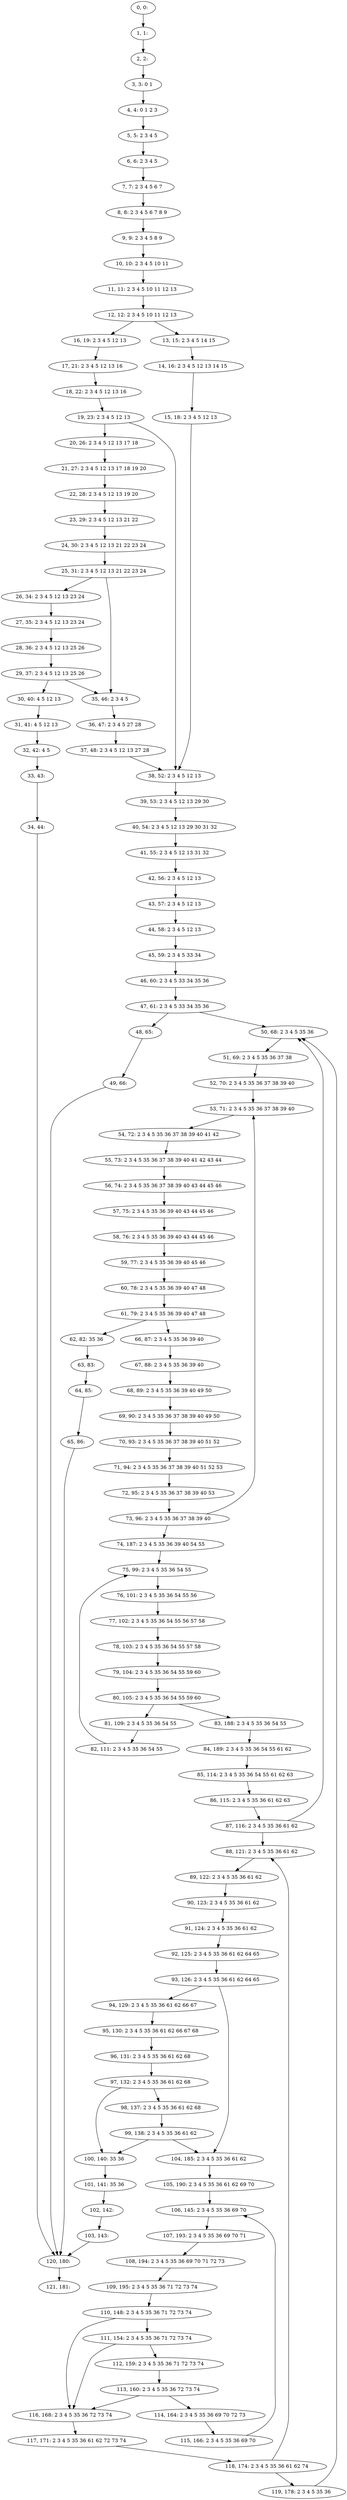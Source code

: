 digraph G {
0[label="0, 0: "];
1[label="1, 1: "];
2[label="2, 2: "];
3[label="3, 3: 0 1 "];
4[label="4, 4: 0 1 2 3 "];
5[label="5, 5: 2 3 4 5 "];
6[label="6, 6: 2 3 4 5 "];
7[label="7, 7: 2 3 4 5 6 7 "];
8[label="8, 8: 2 3 4 5 6 7 8 9 "];
9[label="9, 9: 2 3 4 5 8 9 "];
10[label="10, 10: 2 3 4 5 10 11 "];
11[label="11, 11: 2 3 4 5 10 11 12 13 "];
12[label="12, 12: 2 3 4 5 10 11 12 13 "];
13[label="13, 15: 2 3 4 5 14 15 "];
14[label="14, 16: 2 3 4 5 12 13 14 15 "];
15[label="15, 18: 2 3 4 5 12 13 "];
16[label="16, 19: 2 3 4 5 12 13 "];
17[label="17, 21: 2 3 4 5 12 13 16 "];
18[label="18, 22: 2 3 4 5 12 13 16 "];
19[label="19, 23: 2 3 4 5 12 13 "];
20[label="20, 26: 2 3 4 5 12 13 17 18 "];
21[label="21, 27: 2 3 4 5 12 13 17 18 19 20 "];
22[label="22, 28: 2 3 4 5 12 13 19 20 "];
23[label="23, 29: 2 3 4 5 12 13 21 22 "];
24[label="24, 30: 2 3 4 5 12 13 21 22 23 24 "];
25[label="25, 31: 2 3 4 5 12 13 21 22 23 24 "];
26[label="26, 34: 2 3 4 5 12 13 23 24 "];
27[label="27, 35: 2 3 4 5 12 13 23 24 "];
28[label="28, 36: 2 3 4 5 12 13 25 26 "];
29[label="29, 37: 2 3 4 5 12 13 25 26 "];
30[label="30, 40: 4 5 12 13 "];
31[label="31, 41: 4 5 12 13 "];
32[label="32, 42: 4 5 "];
33[label="33, 43: "];
34[label="34, 44: "];
35[label="35, 46: 2 3 4 5 "];
36[label="36, 47: 2 3 4 5 27 28 "];
37[label="37, 48: 2 3 4 5 12 13 27 28 "];
38[label="38, 52: 2 3 4 5 12 13 "];
39[label="39, 53: 2 3 4 5 12 13 29 30 "];
40[label="40, 54: 2 3 4 5 12 13 29 30 31 32 "];
41[label="41, 55: 2 3 4 5 12 13 31 32 "];
42[label="42, 56: 2 3 4 5 12 13 "];
43[label="43, 57: 2 3 4 5 12 13 "];
44[label="44, 58: 2 3 4 5 12 13 "];
45[label="45, 59: 2 3 4 5 33 34 "];
46[label="46, 60: 2 3 4 5 33 34 35 36 "];
47[label="47, 61: 2 3 4 5 33 34 35 36 "];
48[label="48, 65: "];
49[label="49, 66: "];
50[label="50, 68: 2 3 4 5 35 36 "];
51[label="51, 69: 2 3 4 5 35 36 37 38 "];
52[label="52, 70: 2 3 4 5 35 36 37 38 39 40 "];
53[label="53, 71: 2 3 4 5 35 36 37 38 39 40 "];
54[label="54, 72: 2 3 4 5 35 36 37 38 39 40 41 42 "];
55[label="55, 73: 2 3 4 5 35 36 37 38 39 40 41 42 43 44 "];
56[label="56, 74: 2 3 4 5 35 36 37 38 39 40 43 44 45 46 "];
57[label="57, 75: 2 3 4 5 35 36 39 40 43 44 45 46 "];
58[label="58, 76: 2 3 4 5 35 36 39 40 43 44 45 46 "];
59[label="59, 77: 2 3 4 5 35 36 39 40 45 46 "];
60[label="60, 78: 2 3 4 5 35 36 39 40 47 48 "];
61[label="61, 79: 2 3 4 5 35 36 39 40 47 48 "];
62[label="62, 82: 35 36 "];
63[label="63, 83: "];
64[label="64, 85: "];
65[label="65, 86: "];
66[label="66, 87: 2 3 4 5 35 36 39 40 "];
67[label="67, 88: 2 3 4 5 35 36 39 40 "];
68[label="68, 89: 2 3 4 5 35 36 39 40 49 50 "];
69[label="69, 90: 2 3 4 5 35 36 37 38 39 40 49 50 "];
70[label="70, 93: 2 3 4 5 35 36 37 38 39 40 51 52 "];
71[label="71, 94: 2 3 4 5 35 36 37 38 39 40 51 52 53 "];
72[label="72, 95: 2 3 4 5 35 36 37 38 39 40 53 "];
73[label="73, 96: 2 3 4 5 35 36 37 38 39 40 "];
74[label="74, 187: 2 3 4 5 35 36 39 40 54 55 "];
75[label="75, 99: 2 3 4 5 35 36 54 55 "];
76[label="76, 101: 2 3 4 5 35 36 54 55 56 "];
77[label="77, 102: 2 3 4 5 35 36 54 55 56 57 58 "];
78[label="78, 103: 2 3 4 5 35 36 54 55 57 58 "];
79[label="79, 104: 2 3 4 5 35 36 54 55 59 60 "];
80[label="80, 105: 2 3 4 5 35 36 54 55 59 60 "];
81[label="81, 109: 2 3 4 5 35 36 54 55 "];
82[label="82, 111: 2 3 4 5 35 36 54 55 "];
83[label="83, 188: 2 3 4 5 35 36 54 55 "];
84[label="84, 189: 2 3 4 5 35 36 54 55 61 62 "];
85[label="85, 114: 2 3 4 5 35 36 54 55 61 62 63 "];
86[label="86, 115: 2 3 4 5 35 36 61 62 63 "];
87[label="87, 116: 2 3 4 5 35 36 61 62 "];
88[label="88, 121: 2 3 4 5 35 36 61 62 "];
89[label="89, 122: 2 3 4 5 35 36 61 62 "];
90[label="90, 123: 2 3 4 5 35 36 61 62 "];
91[label="91, 124: 2 3 4 5 35 36 61 62 "];
92[label="92, 125: 2 3 4 5 35 36 61 62 64 65 "];
93[label="93, 126: 2 3 4 5 35 36 61 62 64 65 "];
94[label="94, 129: 2 3 4 5 35 36 61 62 66 67 "];
95[label="95, 130: 2 3 4 5 35 36 61 62 66 67 68 "];
96[label="96, 131: 2 3 4 5 35 36 61 62 68 "];
97[label="97, 132: 2 3 4 5 35 36 61 62 68 "];
98[label="98, 137: 2 3 4 5 35 36 61 62 68 "];
99[label="99, 138: 2 3 4 5 35 36 61 62 "];
100[label="100, 140: 35 36 "];
101[label="101, 141: 35 36 "];
102[label="102, 142: "];
103[label="103, 143: "];
104[label="104, 185: 2 3 4 5 35 36 61 62 "];
105[label="105, 190: 2 3 4 5 35 36 61 62 69 70 "];
106[label="106, 145: 2 3 4 5 35 36 69 70 "];
107[label="107, 193: 2 3 4 5 35 36 69 70 71 "];
108[label="108, 194: 2 3 4 5 35 36 69 70 71 72 73 "];
109[label="109, 195: 2 3 4 5 35 36 71 72 73 74 "];
110[label="110, 148: 2 3 4 5 35 36 71 72 73 74 "];
111[label="111, 154: 2 3 4 5 35 36 71 72 73 74 "];
112[label="112, 159: 2 3 4 5 35 36 71 72 73 74 "];
113[label="113, 160: 2 3 4 5 35 36 72 73 74 "];
114[label="114, 164: 2 3 4 5 35 36 69 70 72 73 "];
115[label="115, 166: 2 3 4 5 35 36 69 70 "];
116[label="116, 168: 2 3 4 5 35 36 72 73 74 "];
117[label="117, 171: 2 3 4 5 35 36 61 62 72 73 74 "];
118[label="118, 174: 2 3 4 5 35 36 61 62 74 "];
119[label="119, 178: 2 3 4 5 35 36 "];
120[label="120, 180: "];
121[label="121, 181: "];
0->1 ;
1->2 ;
2->3 ;
3->4 ;
4->5 ;
5->6 ;
6->7 ;
7->8 ;
8->9 ;
9->10 ;
10->11 ;
11->12 ;
12->13 ;
12->16 ;
13->14 ;
14->15 ;
15->38 ;
16->17 ;
17->18 ;
18->19 ;
19->20 ;
19->38 ;
20->21 ;
21->22 ;
22->23 ;
23->24 ;
24->25 ;
25->26 ;
25->35 ;
26->27 ;
27->28 ;
28->29 ;
29->30 ;
29->35 ;
30->31 ;
31->32 ;
32->33 ;
33->34 ;
34->120 ;
35->36 ;
36->37 ;
37->38 ;
38->39 ;
39->40 ;
40->41 ;
41->42 ;
42->43 ;
43->44 ;
44->45 ;
45->46 ;
46->47 ;
47->48 ;
47->50 ;
48->49 ;
49->120 ;
50->51 ;
51->52 ;
52->53 ;
53->54 ;
54->55 ;
55->56 ;
56->57 ;
57->58 ;
58->59 ;
59->60 ;
60->61 ;
61->62 ;
61->66 ;
62->63 ;
63->64 ;
64->65 ;
65->120 ;
66->67 ;
67->68 ;
68->69 ;
69->70 ;
70->71 ;
71->72 ;
72->73 ;
73->74 ;
73->53 ;
74->75 ;
75->76 ;
76->77 ;
77->78 ;
78->79 ;
79->80 ;
80->81 ;
80->83 ;
81->82 ;
82->75 ;
83->84 ;
84->85 ;
85->86 ;
86->87 ;
87->88 ;
87->50 ;
88->89 ;
89->90 ;
90->91 ;
91->92 ;
92->93 ;
93->94 ;
93->104 ;
94->95 ;
95->96 ;
96->97 ;
97->98 ;
97->100 ;
98->99 ;
99->100 ;
99->104 ;
100->101 ;
101->102 ;
102->103 ;
103->120 ;
104->105 ;
105->106 ;
106->107 ;
107->108 ;
108->109 ;
109->110 ;
110->111 ;
110->116 ;
111->112 ;
111->116 ;
112->113 ;
113->114 ;
113->116 ;
114->115 ;
115->106 ;
116->117 ;
117->118 ;
118->119 ;
118->88 ;
119->50 ;
120->121 ;
}
